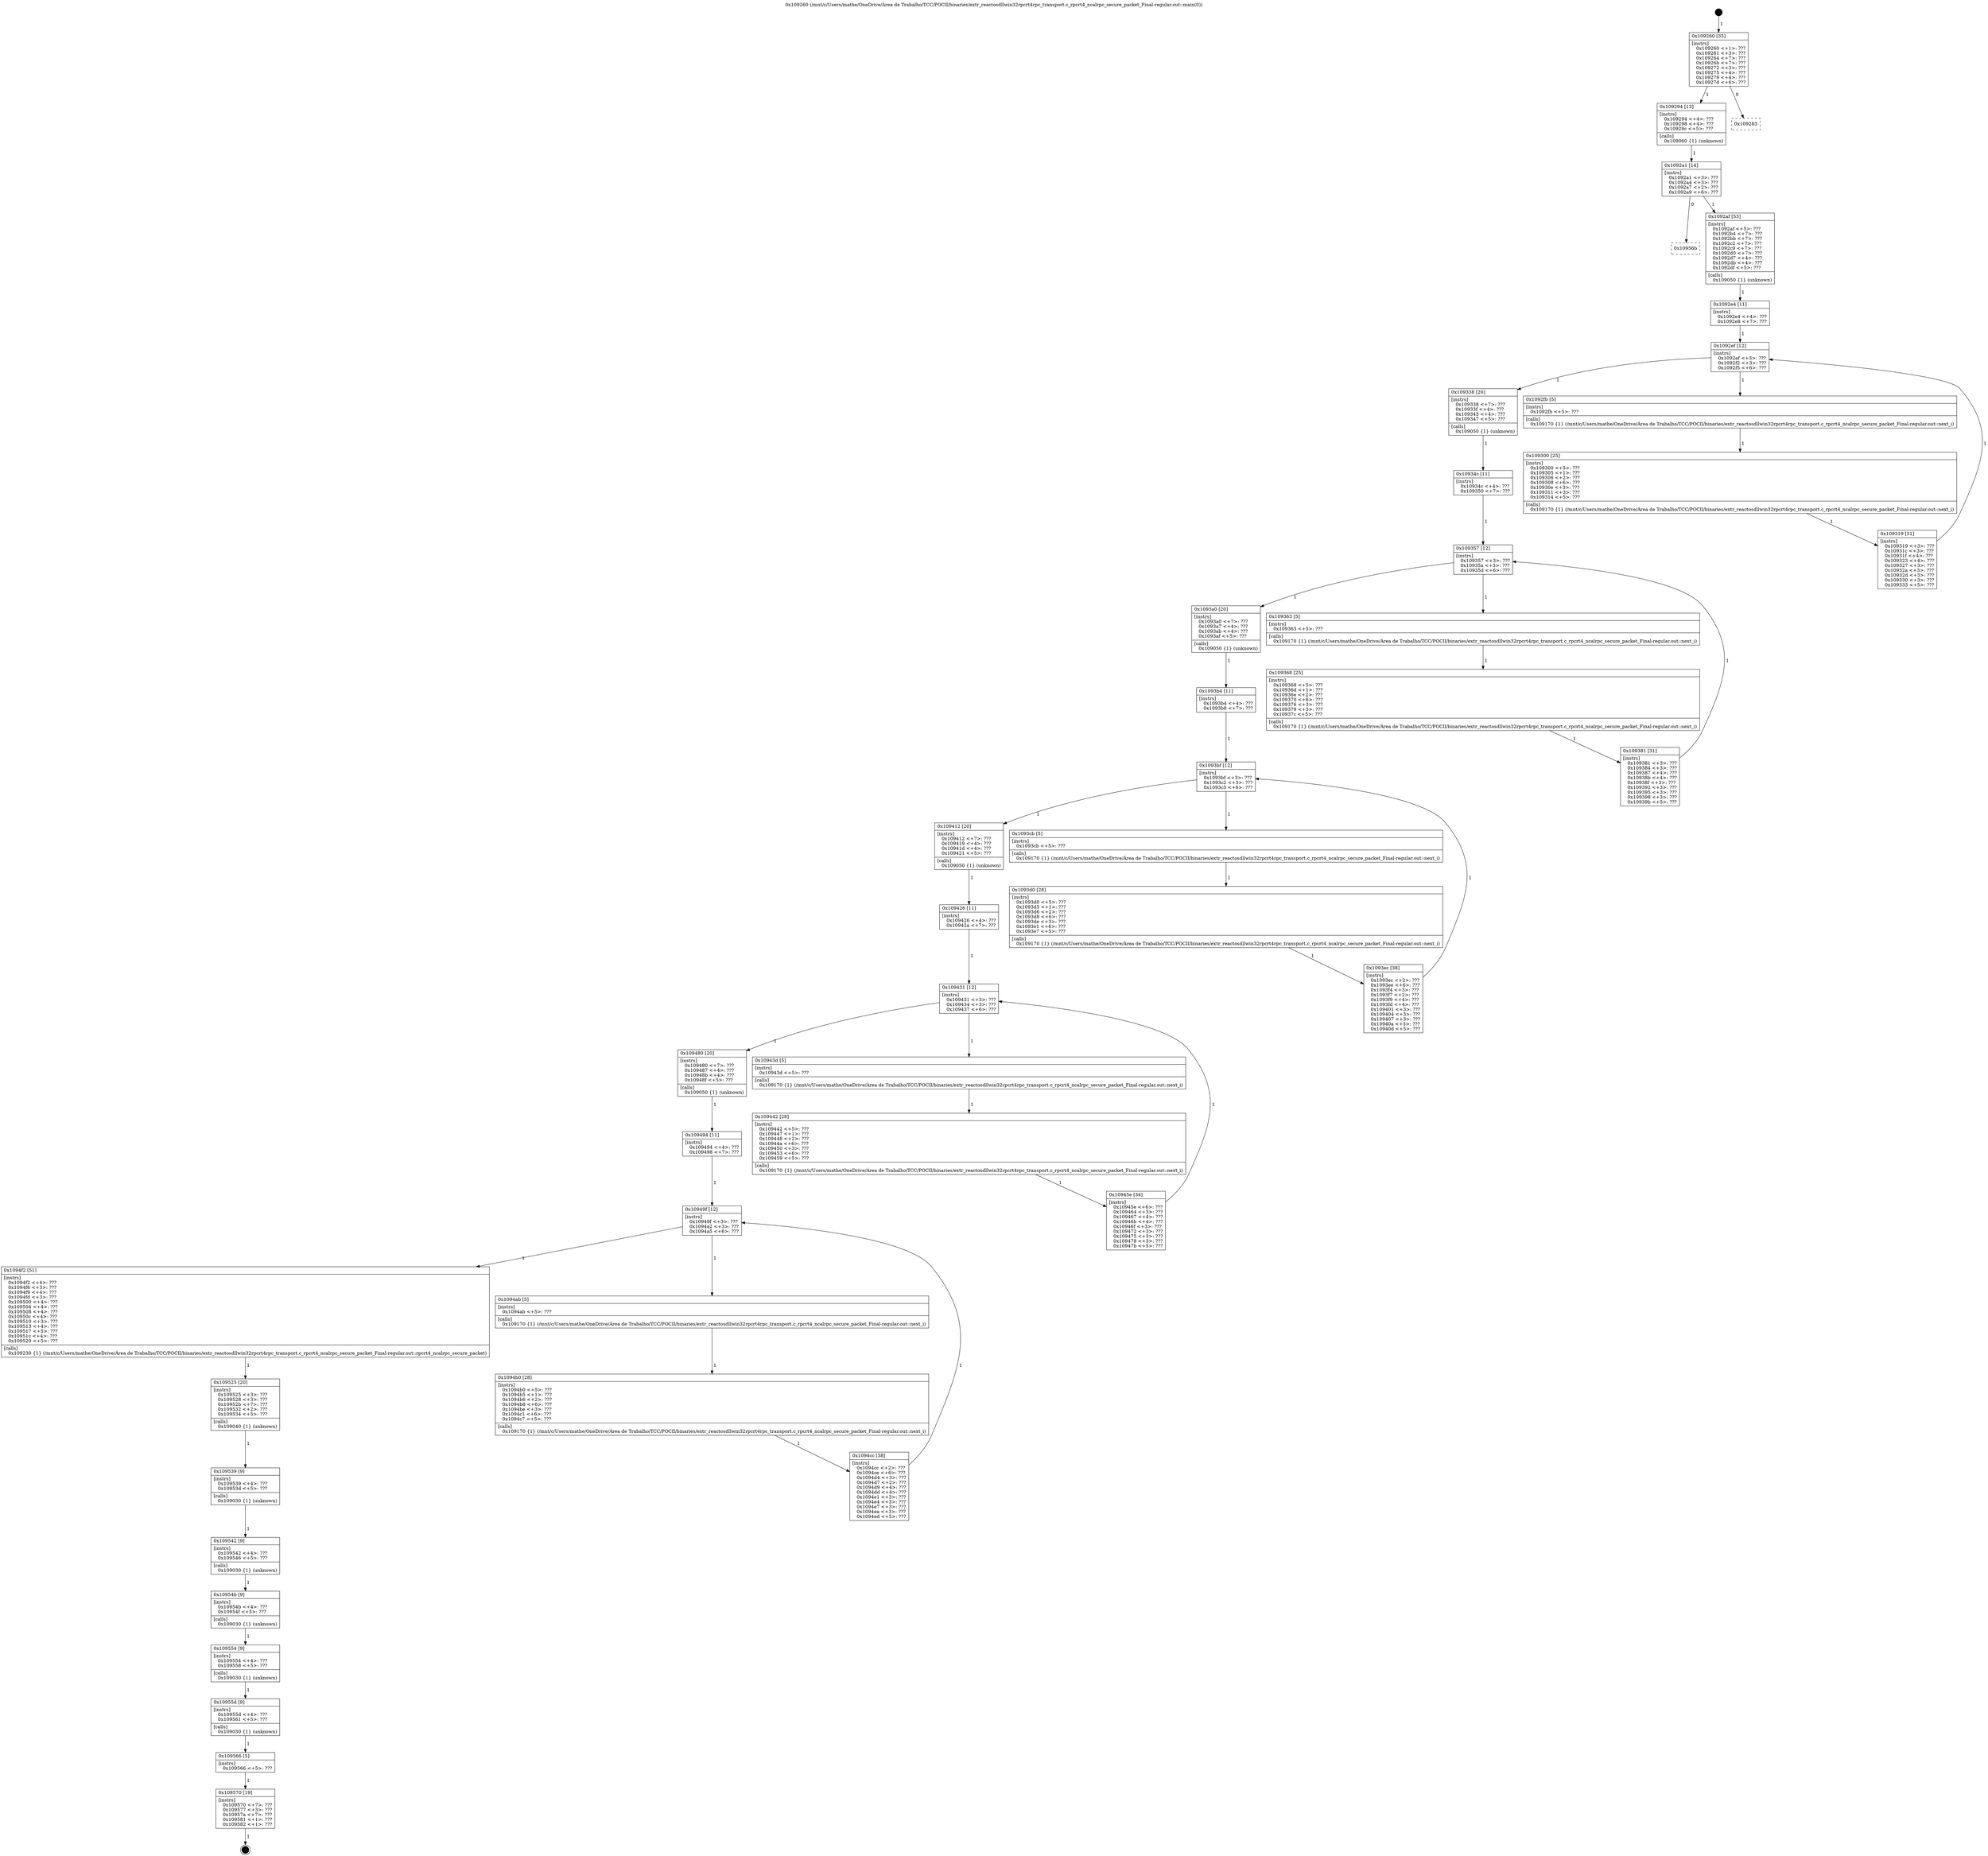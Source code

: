 digraph "0x109260" {
  label = "0x109260 (/mnt/c/Users/mathe/OneDrive/Área de Trabalho/TCC/POCII/binaries/extr_reactosdllwin32rpcrt4rpc_transport.c_rpcrt4_ncalrpc_secure_packet_Final-regular.out::main(0))"
  labelloc = "t"
  node[shape=record]

  Entry [label="",width=0.3,height=0.3,shape=circle,fillcolor=black,style=filled]
  "0x109260" [label="{
     0x109260 [35]\l
     | [instrs]\l
     &nbsp;&nbsp;0x109260 \<+1\>: ???\l
     &nbsp;&nbsp;0x109261 \<+3\>: ???\l
     &nbsp;&nbsp;0x109264 \<+7\>: ???\l
     &nbsp;&nbsp;0x10926b \<+7\>: ???\l
     &nbsp;&nbsp;0x109272 \<+3\>: ???\l
     &nbsp;&nbsp;0x109275 \<+4\>: ???\l
     &nbsp;&nbsp;0x109279 \<+4\>: ???\l
     &nbsp;&nbsp;0x10927d \<+6\>: ???\l
  }"]
  "0x109294" [label="{
     0x109294 [13]\l
     | [instrs]\l
     &nbsp;&nbsp;0x109294 \<+4\>: ???\l
     &nbsp;&nbsp;0x109298 \<+4\>: ???\l
     &nbsp;&nbsp;0x10929c \<+5\>: ???\l
     | [calls]\l
     &nbsp;&nbsp;0x109060 \{1\} (unknown)\l
  }"]
  "0x109283" [label="{
     0x109283\l
  }", style=dashed]
  "0x1092a1" [label="{
     0x1092a1 [14]\l
     | [instrs]\l
     &nbsp;&nbsp;0x1092a1 \<+3\>: ???\l
     &nbsp;&nbsp;0x1092a4 \<+3\>: ???\l
     &nbsp;&nbsp;0x1092a7 \<+2\>: ???\l
     &nbsp;&nbsp;0x1092a9 \<+6\>: ???\l
  }"]
  "0x10956b" [label="{
     0x10956b\l
  }", style=dashed]
  "0x1092af" [label="{
     0x1092af [53]\l
     | [instrs]\l
     &nbsp;&nbsp;0x1092af \<+5\>: ???\l
     &nbsp;&nbsp;0x1092b4 \<+7\>: ???\l
     &nbsp;&nbsp;0x1092bb \<+7\>: ???\l
     &nbsp;&nbsp;0x1092c2 \<+7\>: ???\l
     &nbsp;&nbsp;0x1092c9 \<+7\>: ???\l
     &nbsp;&nbsp;0x1092d0 \<+7\>: ???\l
     &nbsp;&nbsp;0x1092d7 \<+4\>: ???\l
     &nbsp;&nbsp;0x1092db \<+4\>: ???\l
     &nbsp;&nbsp;0x1092df \<+5\>: ???\l
     | [calls]\l
     &nbsp;&nbsp;0x109050 \{1\} (unknown)\l
  }"]
  Exit [label="",width=0.3,height=0.3,shape=circle,fillcolor=black,style=filled,peripheries=2]
  "0x1092ef" [label="{
     0x1092ef [12]\l
     | [instrs]\l
     &nbsp;&nbsp;0x1092ef \<+3\>: ???\l
     &nbsp;&nbsp;0x1092f2 \<+3\>: ???\l
     &nbsp;&nbsp;0x1092f5 \<+6\>: ???\l
  }"]
  "0x109338" [label="{
     0x109338 [20]\l
     | [instrs]\l
     &nbsp;&nbsp;0x109338 \<+7\>: ???\l
     &nbsp;&nbsp;0x10933f \<+4\>: ???\l
     &nbsp;&nbsp;0x109343 \<+4\>: ???\l
     &nbsp;&nbsp;0x109347 \<+5\>: ???\l
     | [calls]\l
     &nbsp;&nbsp;0x109050 \{1\} (unknown)\l
  }"]
  "0x1092fb" [label="{
     0x1092fb [5]\l
     | [instrs]\l
     &nbsp;&nbsp;0x1092fb \<+5\>: ???\l
     | [calls]\l
     &nbsp;&nbsp;0x109170 \{1\} (/mnt/c/Users/mathe/OneDrive/Área de Trabalho/TCC/POCII/binaries/extr_reactosdllwin32rpcrt4rpc_transport.c_rpcrt4_ncalrpc_secure_packet_Final-regular.out::next_i)\l
  }"]
  "0x109300" [label="{
     0x109300 [25]\l
     | [instrs]\l
     &nbsp;&nbsp;0x109300 \<+5\>: ???\l
     &nbsp;&nbsp;0x109305 \<+1\>: ???\l
     &nbsp;&nbsp;0x109306 \<+2\>: ???\l
     &nbsp;&nbsp;0x109308 \<+6\>: ???\l
     &nbsp;&nbsp;0x10930e \<+3\>: ???\l
     &nbsp;&nbsp;0x109311 \<+3\>: ???\l
     &nbsp;&nbsp;0x109314 \<+5\>: ???\l
     | [calls]\l
     &nbsp;&nbsp;0x109170 \{1\} (/mnt/c/Users/mathe/OneDrive/Área de Trabalho/TCC/POCII/binaries/extr_reactosdllwin32rpcrt4rpc_transport.c_rpcrt4_ncalrpc_secure_packet_Final-regular.out::next_i)\l
  }"]
  "0x109319" [label="{
     0x109319 [31]\l
     | [instrs]\l
     &nbsp;&nbsp;0x109319 \<+3\>: ???\l
     &nbsp;&nbsp;0x10931c \<+3\>: ???\l
     &nbsp;&nbsp;0x10931f \<+4\>: ???\l
     &nbsp;&nbsp;0x109323 \<+4\>: ???\l
     &nbsp;&nbsp;0x109327 \<+3\>: ???\l
     &nbsp;&nbsp;0x10932a \<+3\>: ???\l
     &nbsp;&nbsp;0x10932d \<+3\>: ???\l
     &nbsp;&nbsp;0x109330 \<+3\>: ???\l
     &nbsp;&nbsp;0x109333 \<+5\>: ???\l
  }"]
  "0x1092e4" [label="{
     0x1092e4 [11]\l
     | [instrs]\l
     &nbsp;&nbsp;0x1092e4 \<+4\>: ???\l
     &nbsp;&nbsp;0x1092e8 \<+7\>: ???\l
  }"]
  "0x109357" [label="{
     0x109357 [12]\l
     | [instrs]\l
     &nbsp;&nbsp;0x109357 \<+3\>: ???\l
     &nbsp;&nbsp;0x10935a \<+3\>: ???\l
     &nbsp;&nbsp;0x10935d \<+6\>: ???\l
  }"]
  "0x1093a0" [label="{
     0x1093a0 [20]\l
     | [instrs]\l
     &nbsp;&nbsp;0x1093a0 \<+7\>: ???\l
     &nbsp;&nbsp;0x1093a7 \<+4\>: ???\l
     &nbsp;&nbsp;0x1093ab \<+4\>: ???\l
     &nbsp;&nbsp;0x1093af \<+5\>: ???\l
     | [calls]\l
     &nbsp;&nbsp;0x109050 \{1\} (unknown)\l
  }"]
  "0x109363" [label="{
     0x109363 [5]\l
     | [instrs]\l
     &nbsp;&nbsp;0x109363 \<+5\>: ???\l
     | [calls]\l
     &nbsp;&nbsp;0x109170 \{1\} (/mnt/c/Users/mathe/OneDrive/Área de Trabalho/TCC/POCII/binaries/extr_reactosdllwin32rpcrt4rpc_transport.c_rpcrt4_ncalrpc_secure_packet_Final-regular.out::next_i)\l
  }"]
  "0x109368" [label="{
     0x109368 [25]\l
     | [instrs]\l
     &nbsp;&nbsp;0x109368 \<+5\>: ???\l
     &nbsp;&nbsp;0x10936d \<+1\>: ???\l
     &nbsp;&nbsp;0x10936e \<+2\>: ???\l
     &nbsp;&nbsp;0x109370 \<+6\>: ???\l
     &nbsp;&nbsp;0x109376 \<+3\>: ???\l
     &nbsp;&nbsp;0x109379 \<+3\>: ???\l
     &nbsp;&nbsp;0x10937c \<+5\>: ???\l
     | [calls]\l
     &nbsp;&nbsp;0x109170 \{1\} (/mnt/c/Users/mathe/OneDrive/Área de Trabalho/TCC/POCII/binaries/extr_reactosdllwin32rpcrt4rpc_transport.c_rpcrt4_ncalrpc_secure_packet_Final-regular.out::next_i)\l
  }"]
  "0x109381" [label="{
     0x109381 [31]\l
     | [instrs]\l
     &nbsp;&nbsp;0x109381 \<+3\>: ???\l
     &nbsp;&nbsp;0x109384 \<+3\>: ???\l
     &nbsp;&nbsp;0x109387 \<+4\>: ???\l
     &nbsp;&nbsp;0x10938b \<+4\>: ???\l
     &nbsp;&nbsp;0x10938f \<+3\>: ???\l
     &nbsp;&nbsp;0x109392 \<+3\>: ???\l
     &nbsp;&nbsp;0x109395 \<+3\>: ???\l
     &nbsp;&nbsp;0x109398 \<+3\>: ???\l
     &nbsp;&nbsp;0x10939b \<+5\>: ???\l
  }"]
  "0x10934c" [label="{
     0x10934c [11]\l
     | [instrs]\l
     &nbsp;&nbsp;0x10934c \<+4\>: ???\l
     &nbsp;&nbsp;0x109350 \<+7\>: ???\l
  }"]
  "0x1093bf" [label="{
     0x1093bf [12]\l
     | [instrs]\l
     &nbsp;&nbsp;0x1093bf \<+3\>: ???\l
     &nbsp;&nbsp;0x1093c2 \<+3\>: ???\l
     &nbsp;&nbsp;0x1093c5 \<+6\>: ???\l
  }"]
  "0x109412" [label="{
     0x109412 [20]\l
     | [instrs]\l
     &nbsp;&nbsp;0x109412 \<+7\>: ???\l
     &nbsp;&nbsp;0x109419 \<+4\>: ???\l
     &nbsp;&nbsp;0x10941d \<+4\>: ???\l
     &nbsp;&nbsp;0x109421 \<+5\>: ???\l
     | [calls]\l
     &nbsp;&nbsp;0x109050 \{1\} (unknown)\l
  }"]
  "0x1093cb" [label="{
     0x1093cb [5]\l
     | [instrs]\l
     &nbsp;&nbsp;0x1093cb \<+5\>: ???\l
     | [calls]\l
     &nbsp;&nbsp;0x109170 \{1\} (/mnt/c/Users/mathe/OneDrive/Área de Trabalho/TCC/POCII/binaries/extr_reactosdllwin32rpcrt4rpc_transport.c_rpcrt4_ncalrpc_secure_packet_Final-regular.out::next_i)\l
  }"]
  "0x1093d0" [label="{
     0x1093d0 [28]\l
     | [instrs]\l
     &nbsp;&nbsp;0x1093d0 \<+5\>: ???\l
     &nbsp;&nbsp;0x1093d5 \<+1\>: ???\l
     &nbsp;&nbsp;0x1093d6 \<+2\>: ???\l
     &nbsp;&nbsp;0x1093d8 \<+6\>: ???\l
     &nbsp;&nbsp;0x1093de \<+3\>: ???\l
     &nbsp;&nbsp;0x1093e1 \<+6\>: ???\l
     &nbsp;&nbsp;0x1093e7 \<+5\>: ???\l
     | [calls]\l
     &nbsp;&nbsp;0x109170 \{1\} (/mnt/c/Users/mathe/OneDrive/Área de Trabalho/TCC/POCII/binaries/extr_reactosdllwin32rpcrt4rpc_transport.c_rpcrt4_ncalrpc_secure_packet_Final-regular.out::next_i)\l
  }"]
  "0x1093ec" [label="{
     0x1093ec [38]\l
     | [instrs]\l
     &nbsp;&nbsp;0x1093ec \<+2\>: ???\l
     &nbsp;&nbsp;0x1093ee \<+6\>: ???\l
     &nbsp;&nbsp;0x1093f4 \<+3\>: ???\l
     &nbsp;&nbsp;0x1093f7 \<+2\>: ???\l
     &nbsp;&nbsp;0x1093f9 \<+4\>: ???\l
     &nbsp;&nbsp;0x1093fd \<+4\>: ???\l
     &nbsp;&nbsp;0x109401 \<+3\>: ???\l
     &nbsp;&nbsp;0x109404 \<+3\>: ???\l
     &nbsp;&nbsp;0x109407 \<+3\>: ???\l
     &nbsp;&nbsp;0x10940a \<+3\>: ???\l
     &nbsp;&nbsp;0x10940d \<+5\>: ???\l
  }"]
  "0x1093b4" [label="{
     0x1093b4 [11]\l
     | [instrs]\l
     &nbsp;&nbsp;0x1093b4 \<+4\>: ???\l
     &nbsp;&nbsp;0x1093b8 \<+7\>: ???\l
  }"]
  "0x109431" [label="{
     0x109431 [12]\l
     | [instrs]\l
     &nbsp;&nbsp;0x109431 \<+3\>: ???\l
     &nbsp;&nbsp;0x109434 \<+3\>: ???\l
     &nbsp;&nbsp;0x109437 \<+6\>: ???\l
  }"]
  "0x109480" [label="{
     0x109480 [20]\l
     | [instrs]\l
     &nbsp;&nbsp;0x109480 \<+7\>: ???\l
     &nbsp;&nbsp;0x109487 \<+4\>: ???\l
     &nbsp;&nbsp;0x10948b \<+4\>: ???\l
     &nbsp;&nbsp;0x10948f \<+5\>: ???\l
     | [calls]\l
     &nbsp;&nbsp;0x109050 \{1\} (unknown)\l
  }"]
  "0x10943d" [label="{
     0x10943d [5]\l
     | [instrs]\l
     &nbsp;&nbsp;0x10943d \<+5\>: ???\l
     | [calls]\l
     &nbsp;&nbsp;0x109170 \{1\} (/mnt/c/Users/mathe/OneDrive/Área de Trabalho/TCC/POCII/binaries/extr_reactosdllwin32rpcrt4rpc_transport.c_rpcrt4_ncalrpc_secure_packet_Final-regular.out::next_i)\l
  }"]
  "0x109442" [label="{
     0x109442 [28]\l
     | [instrs]\l
     &nbsp;&nbsp;0x109442 \<+5\>: ???\l
     &nbsp;&nbsp;0x109447 \<+1\>: ???\l
     &nbsp;&nbsp;0x109448 \<+2\>: ???\l
     &nbsp;&nbsp;0x10944a \<+6\>: ???\l
     &nbsp;&nbsp;0x109450 \<+3\>: ???\l
     &nbsp;&nbsp;0x109453 \<+6\>: ???\l
     &nbsp;&nbsp;0x109459 \<+5\>: ???\l
     | [calls]\l
     &nbsp;&nbsp;0x109170 \{1\} (/mnt/c/Users/mathe/OneDrive/Área de Trabalho/TCC/POCII/binaries/extr_reactosdllwin32rpcrt4rpc_transport.c_rpcrt4_ncalrpc_secure_packet_Final-regular.out::next_i)\l
  }"]
  "0x10945e" [label="{
     0x10945e [34]\l
     | [instrs]\l
     &nbsp;&nbsp;0x10945e \<+6\>: ???\l
     &nbsp;&nbsp;0x109464 \<+3\>: ???\l
     &nbsp;&nbsp;0x109467 \<+4\>: ???\l
     &nbsp;&nbsp;0x10946b \<+4\>: ???\l
     &nbsp;&nbsp;0x10946f \<+3\>: ???\l
     &nbsp;&nbsp;0x109472 \<+3\>: ???\l
     &nbsp;&nbsp;0x109475 \<+3\>: ???\l
     &nbsp;&nbsp;0x109478 \<+3\>: ???\l
     &nbsp;&nbsp;0x10947b \<+5\>: ???\l
  }"]
  "0x109426" [label="{
     0x109426 [11]\l
     | [instrs]\l
     &nbsp;&nbsp;0x109426 \<+4\>: ???\l
     &nbsp;&nbsp;0x10942a \<+7\>: ???\l
  }"]
  "0x10949f" [label="{
     0x10949f [12]\l
     | [instrs]\l
     &nbsp;&nbsp;0x10949f \<+3\>: ???\l
     &nbsp;&nbsp;0x1094a2 \<+3\>: ???\l
     &nbsp;&nbsp;0x1094a5 \<+6\>: ???\l
  }"]
  "0x1094f2" [label="{
     0x1094f2 [51]\l
     | [instrs]\l
     &nbsp;&nbsp;0x1094f2 \<+4\>: ???\l
     &nbsp;&nbsp;0x1094f6 \<+3\>: ???\l
     &nbsp;&nbsp;0x1094f9 \<+4\>: ???\l
     &nbsp;&nbsp;0x1094fd \<+3\>: ???\l
     &nbsp;&nbsp;0x109500 \<+4\>: ???\l
     &nbsp;&nbsp;0x109504 \<+4\>: ???\l
     &nbsp;&nbsp;0x109508 \<+4\>: ???\l
     &nbsp;&nbsp;0x10950c \<+4\>: ???\l
     &nbsp;&nbsp;0x109510 \<+3\>: ???\l
     &nbsp;&nbsp;0x109513 \<+4\>: ???\l
     &nbsp;&nbsp;0x109517 \<+5\>: ???\l
     &nbsp;&nbsp;0x10951c \<+4\>: ???\l
     &nbsp;&nbsp;0x109520 \<+5\>: ???\l
     | [calls]\l
     &nbsp;&nbsp;0x109230 \{1\} (/mnt/c/Users/mathe/OneDrive/Área de Trabalho/TCC/POCII/binaries/extr_reactosdllwin32rpcrt4rpc_transport.c_rpcrt4_ncalrpc_secure_packet_Final-regular.out::rpcrt4_ncalrpc_secure_packet)\l
  }"]
  "0x1094ab" [label="{
     0x1094ab [5]\l
     | [instrs]\l
     &nbsp;&nbsp;0x1094ab \<+5\>: ???\l
     | [calls]\l
     &nbsp;&nbsp;0x109170 \{1\} (/mnt/c/Users/mathe/OneDrive/Área de Trabalho/TCC/POCII/binaries/extr_reactosdllwin32rpcrt4rpc_transport.c_rpcrt4_ncalrpc_secure_packet_Final-regular.out::next_i)\l
  }"]
  "0x1094b0" [label="{
     0x1094b0 [28]\l
     | [instrs]\l
     &nbsp;&nbsp;0x1094b0 \<+5\>: ???\l
     &nbsp;&nbsp;0x1094b5 \<+1\>: ???\l
     &nbsp;&nbsp;0x1094b6 \<+2\>: ???\l
     &nbsp;&nbsp;0x1094b8 \<+6\>: ???\l
     &nbsp;&nbsp;0x1094be \<+3\>: ???\l
     &nbsp;&nbsp;0x1094c1 \<+6\>: ???\l
     &nbsp;&nbsp;0x1094c7 \<+5\>: ???\l
     | [calls]\l
     &nbsp;&nbsp;0x109170 \{1\} (/mnt/c/Users/mathe/OneDrive/Área de Trabalho/TCC/POCII/binaries/extr_reactosdllwin32rpcrt4rpc_transport.c_rpcrt4_ncalrpc_secure_packet_Final-regular.out::next_i)\l
  }"]
  "0x1094cc" [label="{
     0x1094cc [38]\l
     | [instrs]\l
     &nbsp;&nbsp;0x1094cc \<+2\>: ???\l
     &nbsp;&nbsp;0x1094ce \<+6\>: ???\l
     &nbsp;&nbsp;0x1094d4 \<+3\>: ???\l
     &nbsp;&nbsp;0x1094d7 \<+2\>: ???\l
     &nbsp;&nbsp;0x1094d9 \<+4\>: ???\l
     &nbsp;&nbsp;0x1094dd \<+4\>: ???\l
     &nbsp;&nbsp;0x1094e1 \<+3\>: ???\l
     &nbsp;&nbsp;0x1094e4 \<+3\>: ???\l
     &nbsp;&nbsp;0x1094e7 \<+3\>: ???\l
     &nbsp;&nbsp;0x1094ea \<+3\>: ???\l
     &nbsp;&nbsp;0x1094ed \<+5\>: ???\l
  }"]
  "0x109494" [label="{
     0x109494 [11]\l
     | [instrs]\l
     &nbsp;&nbsp;0x109494 \<+4\>: ???\l
     &nbsp;&nbsp;0x109498 \<+7\>: ???\l
  }"]
  "0x109525" [label="{
     0x109525 [20]\l
     | [instrs]\l
     &nbsp;&nbsp;0x109525 \<+3\>: ???\l
     &nbsp;&nbsp;0x109528 \<+3\>: ???\l
     &nbsp;&nbsp;0x10952b \<+7\>: ???\l
     &nbsp;&nbsp;0x109532 \<+2\>: ???\l
     &nbsp;&nbsp;0x109534 \<+5\>: ???\l
     | [calls]\l
     &nbsp;&nbsp;0x109040 \{1\} (unknown)\l
  }"]
  "0x109539" [label="{
     0x109539 [9]\l
     | [instrs]\l
     &nbsp;&nbsp;0x109539 \<+4\>: ???\l
     &nbsp;&nbsp;0x10953d \<+5\>: ???\l
     | [calls]\l
     &nbsp;&nbsp;0x109030 \{1\} (unknown)\l
  }"]
  "0x109542" [label="{
     0x109542 [9]\l
     | [instrs]\l
     &nbsp;&nbsp;0x109542 \<+4\>: ???\l
     &nbsp;&nbsp;0x109546 \<+5\>: ???\l
     | [calls]\l
     &nbsp;&nbsp;0x109030 \{1\} (unknown)\l
  }"]
  "0x10954b" [label="{
     0x10954b [9]\l
     | [instrs]\l
     &nbsp;&nbsp;0x10954b \<+4\>: ???\l
     &nbsp;&nbsp;0x10954f \<+5\>: ???\l
     | [calls]\l
     &nbsp;&nbsp;0x109030 \{1\} (unknown)\l
  }"]
  "0x109554" [label="{
     0x109554 [9]\l
     | [instrs]\l
     &nbsp;&nbsp;0x109554 \<+4\>: ???\l
     &nbsp;&nbsp;0x109558 \<+5\>: ???\l
     | [calls]\l
     &nbsp;&nbsp;0x109030 \{1\} (unknown)\l
  }"]
  "0x10955d" [label="{
     0x10955d [9]\l
     | [instrs]\l
     &nbsp;&nbsp;0x10955d \<+4\>: ???\l
     &nbsp;&nbsp;0x109561 \<+5\>: ???\l
     | [calls]\l
     &nbsp;&nbsp;0x109030 \{1\} (unknown)\l
  }"]
  "0x109566" [label="{
     0x109566 [5]\l
     | [instrs]\l
     &nbsp;&nbsp;0x109566 \<+5\>: ???\l
  }"]
  "0x109570" [label="{
     0x109570 [19]\l
     | [instrs]\l
     &nbsp;&nbsp;0x109570 \<+7\>: ???\l
     &nbsp;&nbsp;0x109577 \<+3\>: ???\l
     &nbsp;&nbsp;0x10957a \<+7\>: ???\l
     &nbsp;&nbsp;0x109581 \<+1\>: ???\l
     &nbsp;&nbsp;0x109582 \<+1\>: ???\l
  }"]
  Entry -> "0x109260" [label=" 1"]
  "0x109260" -> "0x109294" [label=" 1"]
  "0x109260" -> "0x109283" [label=" 0"]
  "0x109294" -> "0x1092a1" [label=" 1"]
  "0x1092a1" -> "0x10956b" [label=" 0"]
  "0x1092a1" -> "0x1092af" [label=" 1"]
  "0x109570" -> Exit [label=" 1"]
  "0x1092af" -> "0x1092e4" [label=" 1"]
  "0x1092ef" -> "0x109338" [label=" 1"]
  "0x1092ef" -> "0x1092fb" [label=" 1"]
  "0x1092fb" -> "0x109300" [label=" 1"]
  "0x109300" -> "0x109319" [label=" 1"]
  "0x1092e4" -> "0x1092ef" [label=" 1"]
  "0x109319" -> "0x1092ef" [label=" 1"]
  "0x109338" -> "0x10934c" [label=" 1"]
  "0x109357" -> "0x1093a0" [label=" 1"]
  "0x109357" -> "0x109363" [label=" 1"]
  "0x109363" -> "0x109368" [label=" 1"]
  "0x109368" -> "0x109381" [label=" 1"]
  "0x10934c" -> "0x109357" [label=" 1"]
  "0x109381" -> "0x109357" [label=" 1"]
  "0x1093a0" -> "0x1093b4" [label=" 1"]
  "0x1093bf" -> "0x109412" [label=" 1"]
  "0x1093bf" -> "0x1093cb" [label=" 1"]
  "0x1093cb" -> "0x1093d0" [label=" 1"]
  "0x1093d0" -> "0x1093ec" [label=" 1"]
  "0x1093b4" -> "0x1093bf" [label=" 1"]
  "0x1093ec" -> "0x1093bf" [label=" 1"]
  "0x109412" -> "0x109426" [label=" 1"]
  "0x109431" -> "0x109480" [label=" 1"]
  "0x109431" -> "0x10943d" [label=" 1"]
  "0x10943d" -> "0x109442" [label=" 1"]
  "0x109442" -> "0x10945e" [label=" 1"]
  "0x109426" -> "0x109431" [label=" 1"]
  "0x10945e" -> "0x109431" [label=" 1"]
  "0x109480" -> "0x109494" [label=" 1"]
  "0x10949f" -> "0x1094f2" [label=" 1"]
  "0x10949f" -> "0x1094ab" [label=" 1"]
  "0x1094ab" -> "0x1094b0" [label=" 1"]
  "0x1094b0" -> "0x1094cc" [label=" 1"]
  "0x109494" -> "0x10949f" [label=" 1"]
  "0x1094cc" -> "0x10949f" [label=" 1"]
  "0x1094f2" -> "0x109525" [label=" 1"]
  "0x109525" -> "0x109539" [label=" 1"]
  "0x109539" -> "0x109542" [label=" 1"]
  "0x109542" -> "0x10954b" [label=" 1"]
  "0x10954b" -> "0x109554" [label=" 1"]
  "0x109554" -> "0x10955d" [label=" 1"]
  "0x10955d" -> "0x109566" [label=" 1"]
  "0x109566" -> "0x109570" [label=" 1"]
}
